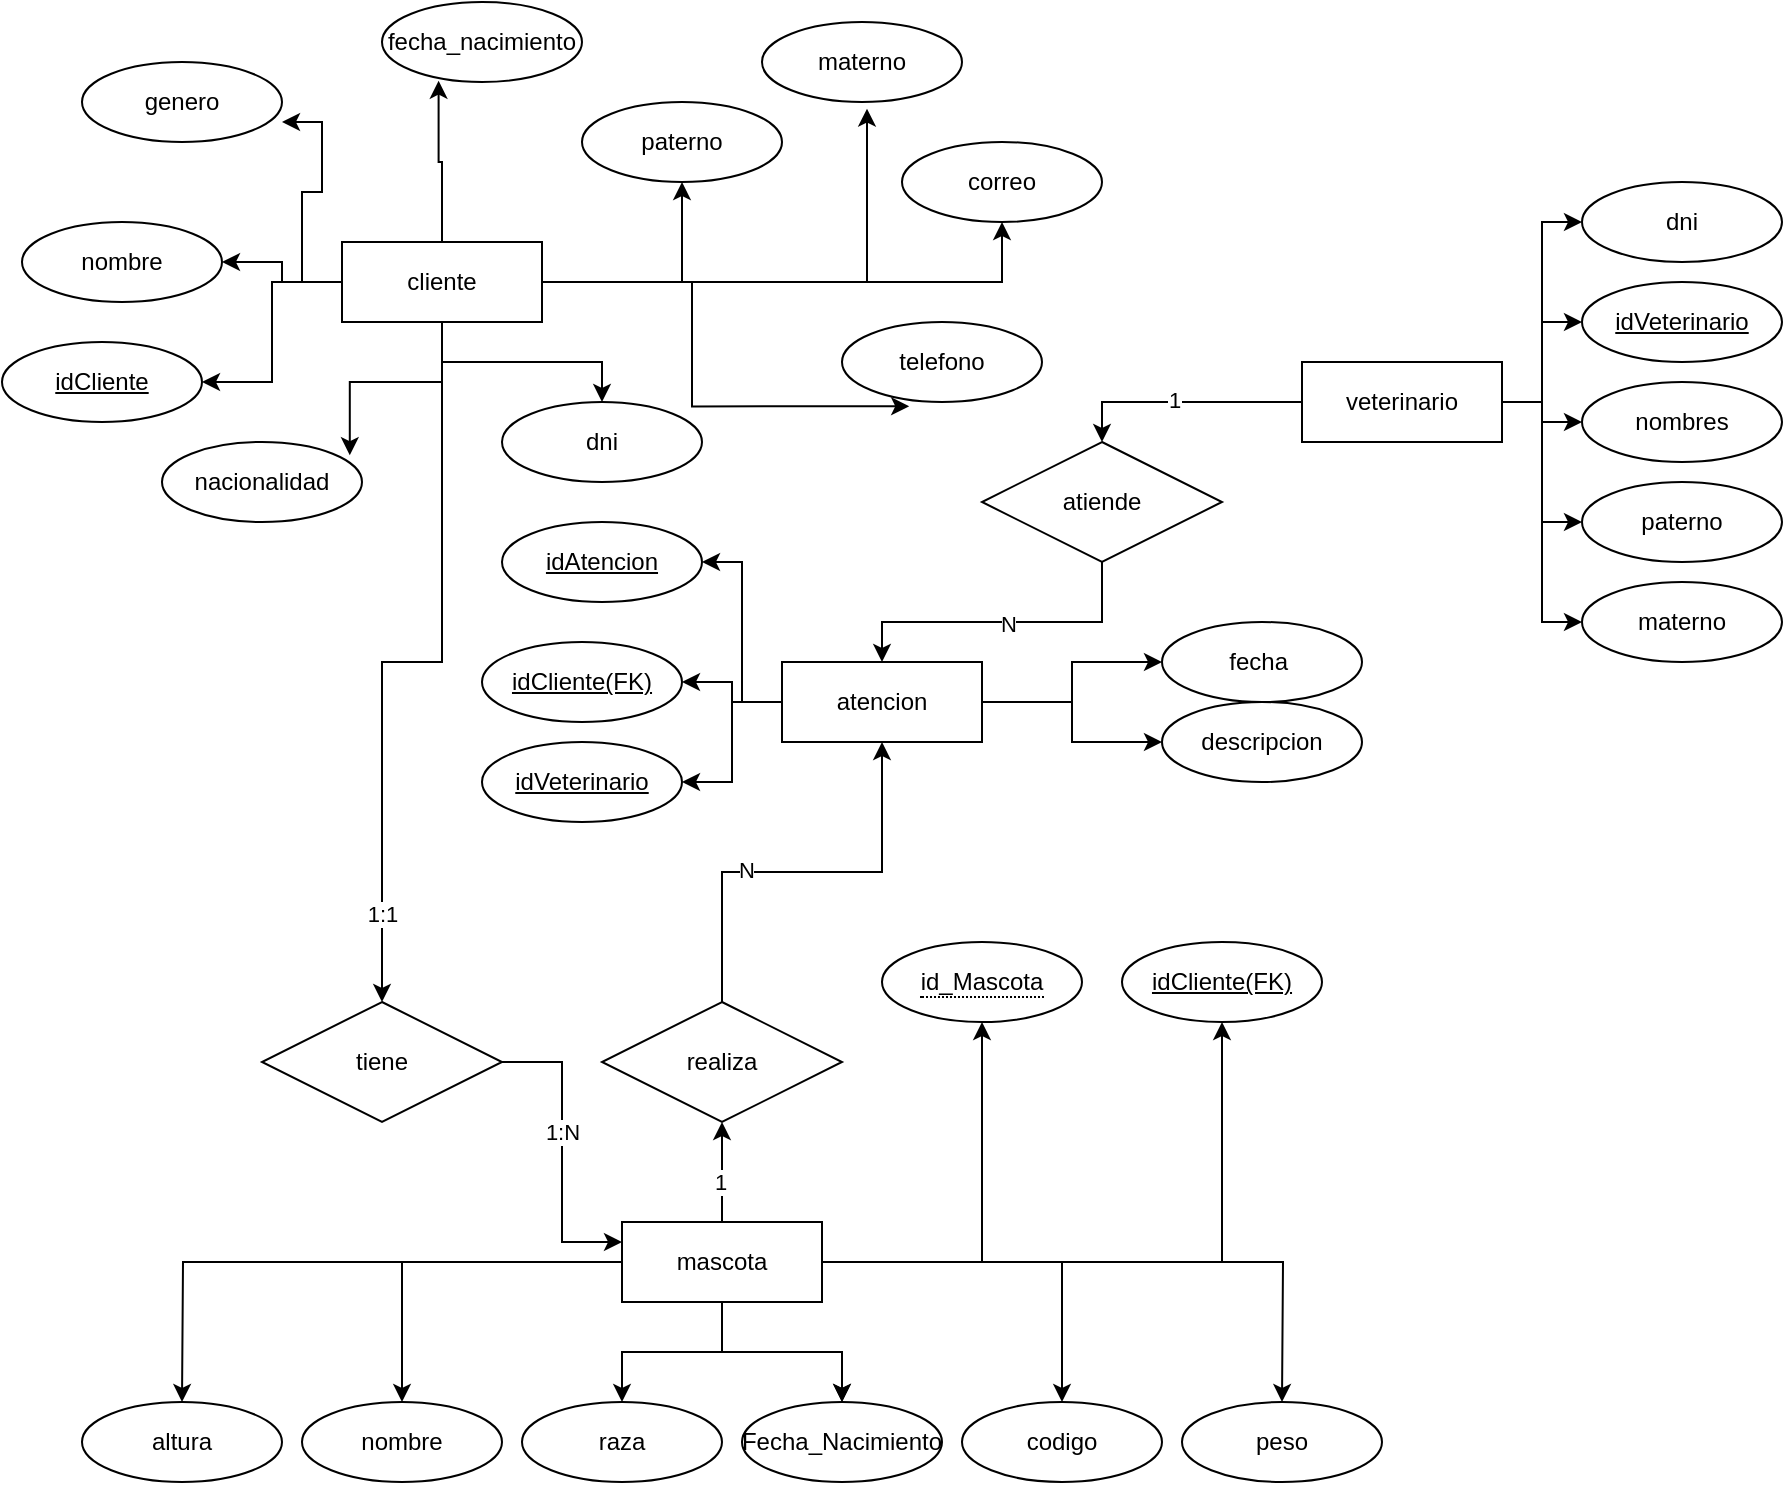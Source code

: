 <mxfile version="24.1.0" type="github">
  <diagram id="R2lEEEUBdFMjLlhIrx00" name="Page-1">
    <mxGraphModel dx="1912" dy="1029" grid="1" gridSize="10" guides="1" tooltips="1" connect="1" arrows="1" fold="1" page="1" pageScale="1" pageWidth="850" pageHeight="1100" math="0" shadow="0" extFonts="Permanent Marker^https://fonts.googleapis.com/css?family=Permanent+Marker">
      <root>
        <mxCell id="0" />
        <mxCell id="1" parent="0" />
        <mxCell id="CuKBz9c4DslQXSUQp4ic-16" style="edgeStyle=orthogonalEdgeStyle;rounded=0;orthogonalLoop=1;jettySize=auto;html=1;" edge="1" parent="1" source="CuKBz9c4DslQXSUQp4ic-1" target="CuKBz9c4DslQXSUQp4ic-6">
          <mxGeometry relative="1" as="geometry" />
        </mxCell>
        <mxCell id="CuKBz9c4DslQXSUQp4ic-17" style="edgeStyle=orthogonalEdgeStyle;rounded=0;orthogonalLoop=1;jettySize=auto;html=1;" edge="1" parent="1" source="CuKBz9c4DslQXSUQp4ic-1" target="CuKBz9c4DslQXSUQp4ic-2">
          <mxGeometry relative="1" as="geometry" />
        </mxCell>
        <mxCell id="CuKBz9c4DslQXSUQp4ic-28" style="edgeStyle=orthogonalEdgeStyle;rounded=0;orthogonalLoop=1;jettySize=auto;html=1;entryX=0.5;entryY=1;entryDx=0;entryDy=0;" edge="1" parent="1" source="CuKBz9c4DslQXSUQp4ic-1" target="CuKBz9c4DslQXSUQp4ic-26">
          <mxGeometry relative="1" as="geometry" />
        </mxCell>
        <mxCell id="CuKBz9c4DslQXSUQp4ic-31" style="edgeStyle=orthogonalEdgeStyle;rounded=0;orthogonalLoop=1;jettySize=auto;html=1;entryX=1;entryY=0.5;entryDx=0;entryDy=0;" edge="1" parent="1" source="CuKBz9c4DslQXSUQp4ic-1" target="CuKBz9c4DslQXSUQp4ic-30">
          <mxGeometry relative="1" as="geometry" />
        </mxCell>
        <mxCell id="CuKBz9c4DslQXSUQp4ic-51" style="edgeStyle=orthogonalEdgeStyle;rounded=0;orthogonalLoop=1;jettySize=auto;html=1;entryX=0.5;entryY=0;entryDx=0;entryDy=0;" edge="1" parent="1" source="CuKBz9c4DslQXSUQp4ic-1" target="CuKBz9c4DslQXSUQp4ic-49">
          <mxGeometry relative="1" as="geometry" />
        </mxCell>
        <mxCell id="CuKBz9c4DslQXSUQp4ic-53" value="1:1" style="edgeLabel;html=1;align=center;verticalAlign=middle;resizable=0;points=[];" vertex="1" connectable="0" parent="CuKBz9c4DslQXSUQp4ic-51">
          <mxGeometry x="0.765" y="1" relative="1" as="geometry">
            <mxPoint x="-1" y="-1" as="offset" />
          </mxGeometry>
        </mxCell>
        <mxCell id="CuKBz9c4DslQXSUQp4ic-52" style="edgeStyle=orthogonalEdgeStyle;rounded=0;orthogonalLoop=1;jettySize=auto;html=1;entryX=0.5;entryY=0;entryDx=0;entryDy=0;" edge="1" parent="1" source="CuKBz9c4DslQXSUQp4ic-1" target="CuKBz9c4DslQXSUQp4ic-4">
          <mxGeometry relative="1" as="geometry" />
        </mxCell>
        <mxCell id="CuKBz9c4DslQXSUQp4ic-1" value="cliente" style="whiteSpace=wrap;html=1;align=center;" vertex="1" parent="1">
          <mxGeometry x="180" y="310" width="100" height="40" as="geometry" />
        </mxCell>
        <mxCell id="CuKBz9c4DslQXSUQp4ic-2" value="nombre" style="ellipse;whiteSpace=wrap;html=1;align=center;" vertex="1" parent="1">
          <mxGeometry x="20" y="300" width="100" height="40" as="geometry" />
        </mxCell>
        <mxCell id="CuKBz9c4DslQXSUQp4ic-3" value="fecha_nacimiento" style="ellipse;whiteSpace=wrap;html=1;align=center;" vertex="1" parent="1">
          <mxGeometry x="200" y="190" width="100" height="40" as="geometry" />
        </mxCell>
        <mxCell id="CuKBz9c4DslQXSUQp4ic-4" value="dni" style="ellipse;whiteSpace=wrap;html=1;align=center;" vertex="1" parent="1">
          <mxGeometry x="260" y="390" width="100" height="40" as="geometry" />
        </mxCell>
        <mxCell id="CuKBz9c4DslQXSUQp4ic-5" value="telefono" style="ellipse;whiteSpace=wrap;html=1;align=center;" vertex="1" parent="1">
          <mxGeometry x="430" y="350" width="100" height="40" as="geometry" />
        </mxCell>
        <mxCell id="CuKBz9c4DslQXSUQp4ic-6" value="correo" style="ellipse;whiteSpace=wrap;html=1;align=center;" vertex="1" parent="1">
          <mxGeometry x="460" y="260" width="100" height="40" as="geometry" />
        </mxCell>
        <mxCell id="CuKBz9c4DslQXSUQp4ic-7" value="genero" style="ellipse;whiteSpace=wrap;html=1;align=center;" vertex="1" parent="1">
          <mxGeometry x="50" y="220" width="100" height="40" as="geometry" />
        </mxCell>
        <mxCell id="CuKBz9c4DslQXSUQp4ic-8" value="nacionalidad" style="ellipse;whiteSpace=wrap;html=1;align=center;" vertex="1" parent="1">
          <mxGeometry x="90" y="410" width="100" height="40" as="geometry" />
        </mxCell>
        <mxCell id="CuKBz9c4DslQXSUQp4ic-15" style="edgeStyle=orthogonalEdgeStyle;rounded=0;orthogonalLoop=1;jettySize=auto;html=1;entryX=0.283;entryY=0.984;entryDx=0;entryDy=0;entryPerimeter=0;" edge="1" parent="1" source="CuKBz9c4DslQXSUQp4ic-1" target="CuKBz9c4DslQXSUQp4ic-3">
          <mxGeometry relative="1" as="geometry" />
        </mxCell>
        <mxCell id="CuKBz9c4DslQXSUQp4ic-19" style="edgeStyle=orthogonalEdgeStyle;rounded=0;orthogonalLoop=1;jettySize=auto;html=1;entryX=0.336;entryY=1.054;entryDx=0;entryDy=0;entryPerimeter=0;" edge="1" parent="1" source="CuKBz9c4DslQXSUQp4ic-1" target="CuKBz9c4DslQXSUQp4ic-5">
          <mxGeometry relative="1" as="geometry" />
        </mxCell>
        <mxCell id="CuKBz9c4DslQXSUQp4ic-20" style="edgeStyle=orthogonalEdgeStyle;rounded=0;orthogonalLoop=1;jettySize=auto;html=1;entryX=1;entryY=0.75;entryDx=0;entryDy=0;entryPerimeter=0;" edge="1" parent="1" source="CuKBz9c4DslQXSUQp4ic-1" target="CuKBz9c4DslQXSUQp4ic-7">
          <mxGeometry relative="1" as="geometry" />
        </mxCell>
        <mxCell id="CuKBz9c4DslQXSUQp4ic-21" style="edgeStyle=orthogonalEdgeStyle;rounded=0;orthogonalLoop=1;jettySize=auto;html=1;entryX=0.939;entryY=0.165;entryDx=0;entryDy=0;entryPerimeter=0;" edge="1" parent="1" source="CuKBz9c4DslQXSUQp4ic-1" target="CuKBz9c4DslQXSUQp4ic-8">
          <mxGeometry relative="1" as="geometry" />
        </mxCell>
        <mxCell id="CuKBz9c4DslQXSUQp4ic-26" value="paterno" style="ellipse;whiteSpace=wrap;html=1;align=center;" vertex="1" parent="1">
          <mxGeometry x="300" y="240" width="100" height="40" as="geometry" />
        </mxCell>
        <mxCell id="CuKBz9c4DslQXSUQp4ic-27" value="materno" style="ellipse;whiteSpace=wrap;html=1;align=center;" vertex="1" parent="1">
          <mxGeometry x="390" y="200" width="100" height="40" as="geometry" />
        </mxCell>
        <mxCell id="CuKBz9c4DslQXSUQp4ic-29" style="edgeStyle=orthogonalEdgeStyle;rounded=0;orthogonalLoop=1;jettySize=auto;html=1;entryX=0.525;entryY=1.083;entryDx=0;entryDy=0;entryPerimeter=0;" edge="1" parent="1" source="CuKBz9c4DslQXSUQp4ic-1" target="CuKBz9c4DslQXSUQp4ic-27">
          <mxGeometry relative="1" as="geometry" />
        </mxCell>
        <mxCell id="CuKBz9c4DslQXSUQp4ic-30" value="idCliente" style="ellipse;whiteSpace=wrap;html=1;align=center;fontStyle=4;" vertex="1" parent="1">
          <mxGeometry x="10" y="360" width="100" height="40" as="geometry" />
        </mxCell>
        <mxCell id="CuKBz9c4DslQXSUQp4ic-39" value="" style="edgeStyle=orthogonalEdgeStyle;rounded=0;orthogonalLoop=1;jettySize=auto;html=1;" edge="1" parent="1" source="CuKBz9c4DslQXSUQp4ic-32" target="CuKBz9c4DslQXSUQp4ic-37">
          <mxGeometry relative="1" as="geometry" />
        </mxCell>
        <mxCell id="CuKBz9c4DslQXSUQp4ic-40" style="edgeStyle=orthogonalEdgeStyle;rounded=0;orthogonalLoop=1;jettySize=auto;html=1;" edge="1" parent="1" source="CuKBz9c4DslQXSUQp4ic-32" target="CuKBz9c4DslQXSUQp4ic-36">
          <mxGeometry relative="1" as="geometry" />
        </mxCell>
        <mxCell id="CuKBz9c4DslQXSUQp4ic-41" style="edgeStyle=orthogonalEdgeStyle;rounded=0;orthogonalLoop=1;jettySize=auto;html=1;entryX=0.5;entryY=0;entryDx=0;entryDy=0;" edge="1" parent="1" source="CuKBz9c4DslQXSUQp4ic-32" target="CuKBz9c4DslQXSUQp4ic-38">
          <mxGeometry relative="1" as="geometry" />
        </mxCell>
        <mxCell id="CuKBz9c4DslQXSUQp4ic-42" style="edgeStyle=orthogonalEdgeStyle;rounded=0;orthogonalLoop=1;jettySize=auto;html=1;entryX=0.5;entryY=1;entryDx=0;entryDy=0;" edge="1" parent="1" source="CuKBz9c4DslQXSUQp4ic-32" target="CuKBz9c4DslQXSUQp4ic-35">
          <mxGeometry relative="1" as="geometry" />
        </mxCell>
        <mxCell id="CuKBz9c4DslQXSUQp4ic-43" value="" style="edgeStyle=orthogonalEdgeStyle;rounded=0;orthogonalLoop=1;jettySize=auto;html=1;" edge="1" parent="1" source="CuKBz9c4DslQXSUQp4ic-32" target="CuKBz9c4DslQXSUQp4ic-37">
          <mxGeometry relative="1" as="geometry" />
        </mxCell>
        <mxCell id="CuKBz9c4DslQXSUQp4ic-46" style="edgeStyle=orthogonalEdgeStyle;rounded=0;orthogonalLoop=1;jettySize=auto;html=1;" edge="1" parent="1" source="CuKBz9c4DslQXSUQp4ic-32">
          <mxGeometry relative="1" as="geometry">
            <mxPoint x="100" y="890" as="targetPoint" />
          </mxGeometry>
        </mxCell>
        <mxCell id="CuKBz9c4DslQXSUQp4ic-47" style="edgeStyle=orthogonalEdgeStyle;rounded=0;orthogonalLoop=1;jettySize=auto;html=1;" edge="1" parent="1" source="CuKBz9c4DslQXSUQp4ic-32">
          <mxGeometry relative="1" as="geometry">
            <mxPoint x="650" y="890" as="targetPoint" />
          </mxGeometry>
        </mxCell>
        <mxCell id="CuKBz9c4DslQXSUQp4ic-61" style="edgeStyle=orthogonalEdgeStyle;rounded=0;orthogonalLoop=1;jettySize=auto;html=1;entryX=0.5;entryY=1;entryDx=0;entryDy=0;" edge="1" parent="1" source="CuKBz9c4DslQXSUQp4ic-32" target="CuKBz9c4DslQXSUQp4ic-60">
          <mxGeometry relative="1" as="geometry" />
        </mxCell>
        <mxCell id="CuKBz9c4DslQXSUQp4ic-62" style="edgeStyle=orthogonalEdgeStyle;rounded=0;orthogonalLoop=1;jettySize=auto;html=1;entryX=0.5;entryY=1;entryDx=0;entryDy=0;" edge="1" parent="1" source="CuKBz9c4DslQXSUQp4ic-32" target="CuKBz9c4DslQXSUQp4ic-33">
          <mxGeometry relative="1" as="geometry" />
        </mxCell>
        <mxCell id="CuKBz9c4DslQXSUQp4ic-92" style="edgeStyle=orthogonalEdgeStyle;rounded=0;orthogonalLoop=1;jettySize=auto;html=1;entryX=0.5;entryY=1;entryDx=0;entryDy=0;" edge="1" parent="1" source="CuKBz9c4DslQXSUQp4ic-32" target="CuKBz9c4DslQXSUQp4ic-90">
          <mxGeometry relative="1" as="geometry" />
        </mxCell>
        <mxCell id="CuKBz9c4DslQXSUQp4ic-93" value="1" style="edgeLabel;html=1;align=center;verticalAlign=middle;resizable=0;points=[];" vertex="1" connectable="0" parent="CuKBz9c4DslQXSUQp4ic-92">
          <mxGeometry x="-0.203" y="1" relative="1" as="geometry">
            <mxPoint as="offset" />
          </mxGeometry>
        </mxCell>
        <mxCell id="CuKBz9c4DslQXSUQp4ic-32" value="mascota" style="whiteSpace=wrap;html=1;align=center;" vertex="1" parent="1">
          <mxGeometry x="320" y="800" width="100" height="40" as="geometry" />
        </mxCell>
        <mxCell id="CuKBz9c4DslQXSUQp4ic-33" value="&lt;span style=&quot;border-bottom: 1px dotted&quot;&gt;id_Mascota&lt;/span&gt;" style="ellipse;whiteSpace=wrap;html=1;align=center;" vertex="1" parent="1">
          <mxGeometry x="450" y="660" width="100" height="40" as="geometry" />
        </mxCell>
        <mxCell id="CuKBz9c4DslQXSUQp4ic-35" value="nombre" style="ellipse;whiteSpace=wrap;html=1;align=center;direction=west;" vertex="1" parent="1">
          <mxGeometry x="160" y="890" width="100" height="40" as="geometry" />
        </mxCell>
        <mxCell id="CuKBz9c4DslQXSUQp4ic-36" value="raza" style="ellipse;whiteSpace=wrap;html=1;align=center;" vertex="1" parent="1">
          <mxGeometry x="270" y="890" width="100" height="40" as="geometry" />
        </mxCell>
        <mxCell id="CuKBz9c4DslQXSUQp4ic-37" value="Fecha_Nacimiento" style="ellipse;whiteSpace=wrap;html=1;align=center;direction=west;" vertex="1" parent="1">
          <mxGeometry x="380" y="890" width="100" height="40" as="geometry" />
        </mxCell>
        <mxCell id="CuKBz9c4DslQXSUQp4ic-38" value="codigo" style="ellipse;whiteSpace=wrap;html=1;align=center;" vertex="1" parent="1">
          <mxGeometry x="490" y="890" width="100" height="40" as="geometry" />
        </mxCell>
        <mxCell id="CuKBz9c4DslQXSUQp4ic-44" value="altura" style="ellipse;whiteSpace=wrap;html=1;align=center;" vertex="1" parent="1">
          <mxGeometry x="50" y="890" width="100" height="40" as="geometry" />
        </mxCell>
        <mxCell id="CuKBz9c4DslQXSUQp4ic-45" value="peso" style="ellipse;whiteSpace=wrap;html=1;align=center;" vertex="1" parent="1">
          <mxGeometry x="600" y="890" width="100" height="40" as="geometry" />
        </mxCell>
        <mxCell id="CuKBz9c4DslQXSUQp4ic-50" style="edgeStyle=orthogonalEdgeStyle;rounded=0;orthogonalLoop=1;jettySize=auto;html=1;entryX=0;entryY=0.25;entryDx=0;entryDy=0;" edge="1" parent="1" source="CuKBz9c4DslQXSUQp4ic-49" target="CuKBz9c4DslQXSUQp4ic-32">
          <mxGeometry relative="1" as="geometry" />
        </mxCell>
        <mxCell id="CuKBz9c4DslQXSUQp4ic-59" value="1:N" style="edgeLabel;html=1;align=center;verticalAlign=middle;resizable=0;points=[];" vertex="1" connectable="0" parent="CuKBz9c4DslQXSUQp4ic-50">
          <mxGeometry x="-0.135" relative="1" as="geometry">
            <mxPoint as="offset" />
          </mxGeometry>
        </mxCell>
        <mxCell id="CuKBz9c4DslQXSUQp4ic-49" value="tiene" style="shape=rhombus;perimeter=rhombusPerimeter;whiteSpace=wrap;html=1;align=center;" vertex="1" parent="1">
          <mxGeometry x="140" y="690" width="120" height="60" as="geometry" />
        </mxCell>
        <mxCell id="CuKBz9c4DslQXSUQp4ic-60" value="idCliente(FK)" style="ellipse;whiteSpace=wrap;html=1;align=center;fontStyle=4;" vertex="1" parent="1">
          <mxGeometry x="570" y="660" width="100" height="40" as="geometry" />
        </mxCell>
        <mxCell id="CuKBz9c4DslQXSUQp4ic-78" style="edgeStyle=orthogonalEdgeStyle;rounded=0;orthogonalLoop=1;jettySize=auto;html=1;entryX=0;entryY=0.5;entryDx=0;entryDy=0;" edge="1" parent="1" source="CuKBz9c4DslQXSUQp4ic-64" target="CuKBz9c4DslQXSUQp4ic-76">
          <mxGeometry relative="1" as="geometry" />
        </mxCell>
        <mxCell id="CuKBz9c4DslQXSUQp4ic-79" style="edgeStyle=orthogonalEdgeStyle;rounded=0;orthogonalLoop=1;jettySize=auto;html=1;entryX=0;entryY=0.5;entryDx=0;entryDy=0;" edge="1" parent="1" source="CuKBz9c4DslQXSUQp4ic-64" target="CuKBz9c4DslQXSUQp4ic-75">
          <mxGeometry relative="1" as="geometry" />
        </mxCell>
        <mxCell id="CuKBz9c4DslQXSUQp4ic-80" style="edgeStyle=orthogonalEdgeStyle;rounded=0;orthogonalLoop=1;jettySize=auto;html=1;entryX=0;entryY=0.5;entryDx=0;entryDy=0;" edge="1" parent="1" source="CuKBz9c4DslQXSUQp4ic-64" target="CuKBz9c4DslQXSUQp4ic-74">
          <mxGeometry relative="1" as="geometry" />
        </mxCell>
        <mxCell id="CuKBz9c4DslQXSUQp4ic-82" style="edgeStyle=orthogonalEdgeStyle;rounded=0;orthogonalLoop=1;jettySize=auto;html=1;entryX=0;entryY=0.5;entryDx=0;entryDy=0;" edge="1" parent="1" source="CuKBz9c4DslQXSUQp4ic-64" target="CuKBz9c4DslQXSUQp4ic-65">
          <mxGeometry relative="1" as="geometry" />
        </mxCell>
        <mxCell id="CuKBz9c4DslQXSUQp4ic-83" style="edgeStyle=orthogonalEdgeStyle;rounded=0;orthogonalLoop=1;jettySize=auto;html=1;entryX=0;entryY=0.5;entryDx=0;entryDy=0;" edge="1" parent="1" source="CuKBz9c4DslQXSUQp4ic-64" target="CuKBz9c4DslQXSUQp4ic-77">
          <mxGeometry relative="1" as="geometry" />
        </mxCell>
        <mxCell id="CuKBz9c4DslQXSUQp4ic-96" style="edgeStyle=orthogonalEdgeStyle;rounded=0;orthogonalLoop=1;jettySize=auto;html=1;entryX=0.5;entryY=0;entryDx=0;entryDy=0;" edge="1" parent="1" source="CuKBz9c4DslQXSUQp4ic-64" target="CuKBz9c4DslQXSUQp4ic-91">
          <mxGeometry relative="1" as="geometry" />
        </mxCell>
        <mxCell id="CuKBz9c4DslQXSUQp4ic-97" value="1" style="edgeLabel;html=1;align=center;verticalAlign=middle;resizable=0;points=[];" vertex="1" connectable="0" parent="CuKBz9c4DslQXSUQp4ic-96">
          <mxGeometry x="0.072" y="-1" relative="1" as="geometry">
            <mxPoint as="offset" />
          </mxGeometry>
        </mxCell>
        <mxCell id="CuKBz9c4DslQXSUQp4ic-64" value="veterinario" style="whiteSpace=wrap;html=1;align=center;" vertex="1" parent="1">
          <mxGeometry x="660" y="370" width="100" height="40" as="geometry" />
        </mxCell>
        <mxCell id="CuKBz9c4DslQXSUQp4ic-65" value="nombres" style="ellipse;whiteSpace=wrap;html=1;align=center;" vertex="1" parent="1">
          <mxGeometry x="800" y="380" width="100" height="40" as="geometry" />
        </mxCell>
        <mxCell id="CuKBz9c4DslQXSUQp4ic-74" value="paterno" style="ellipse;whiteSpace=wrap;html=1;align=center;" vertex="1" parent="1">
          <mxGeometry x="800" y="430" width="100" height="40" as="geometry" />
        </mxCell>
        <mxCell id="CuKBz9c4DslQXSUQp4ic-75" value="materno" style="ellipse;whiteSpace=wrap;html=1;align=center;" vertex="1" parent="1">
          <mxGeometry x="800" y="480" width="100" height="40" as="geometry" />
        </mxCell>
        <mxCell id="CuKBz9c4DslQXSUQp4ic-76" value="dni" style="ellipse;whiteSpace=wrap;html=1;align=center;" vertex="1" parent="1">
          <mxGeometry x="800" y="280" width="100" height="40" as="geometry" />
        </mxCell>
        <mxCell id="CuKBz9c4DslQXSUQp4ic-77" value="idVeterinario" style="ellipse;whiteSpace=wrap;html=1;align=center;fontStyle=4;" vertex="1" parent="1">
          <mxGeometry x="800" y="330" width="100" height="40" as="geometry" />
        </mxCell>
        <mxCell id="CuKBz9c4DslQXSUQp4ic-101" style="edgeStyle=orthogonalEdgeStyle;rounded=0;orthogonalLoop=1;jettySize=auto;html=1;entryX=1;entryY=0.5;entryDx=0;entryDy=0;" edge="1" parent="1" source="CuKBz9c4DslQXSUQp4ic-89" target="CuKBz9c4DslQXSUQp4ic-100">
          <mxGeometry relative="1" as="geometry" />
        </mxCell>
        <mxCell id="CuKBz9c4DslQXSUQp4ic-103" style="edgeStyle=orthogonalEdgeStyle;rounded=0;orthogonalLoop=1;jettySize=auto;html=1;entryX=1;entryY=0.5;entryDx=0;entryDy=0;" edge="1" parent="1" source="CuKBz9c4DslQXSUQp4ic-89" target="CuKBz9c4DslQXSUQp4ic-102">
          <mxGeometry relative="1" as="geometry" />
        </mxCell>
        <mxCell id="CuKBz9c4DslQXSUQp4ic-105" style="edgeStyle=orthogonalEdgeStyle;rounded=0;orthogonalLoop=1;jettySize=auto;html=1;entryX=1;entryY=0.5;entryDx=0;entryDy=0;" edge="1" parent="1" source="CuKBz9c4DslQXSUQp4ic-89" target="CuKBz9c4DslQXSUQp4ic-104">
          <mxGeometry relative="1" as="geometry" />
        </mxCell>
        <mxCell id="CuKBz9c4DslQXSUQp4ic-108" style="edgeStyle=orthogonalEdgeStyle;rounded=0;orthogonalLoop=1;jettySize=auto;html=1;entryX=0;entryY=0.5;entryDx=0;entryDy=0;" edge="1" parent="1" source="CuKBz9c4DslQXSUQp4ic-89" target="CuKBz9c4DslQXSUQp4ic-106">
          <mxGeometry relative="1" as="geometry" />
        </mxCell>
        <mxCell id="CuKBz9c4DslQXSUQp4ic-110" style="edgeStyle=orthogonalEdgeStyle;rounded=0;orthogonalLoop=1;jettySize=auto;html=1;entryX=0;entryY=0.5;entryDx=0;entryDy=0;" edge="1" parent="1" source="CuKBz9c4DslQXSUQp4ic-89" target="CuKBz9c4DslQXSUQp4ic-107">
          <mxGeometry relative="1" as="geometry" />
        </mxCell>
        <mxCell id="CuKBz9c4DslQXSUQp4ic-89" value="atencion" style="whiteSpace=wrap;html=1;align=center;" vertex="1" parent="1">
          <mxGeometry x="400" y="520" width="100" height="40" as="geometry" />
        </mxCell>
        <mxCell id="CuKBz9c4DslQXSUQp4ic-94" style="edgeStyle=orthogonalEdgeStyle;rounded=0;orthogonalLoop=1;jettySize=auto;html=1;entryX=0.5;entryY=1;entryDx=0;entryDy=0;" edge="1" parent="1" source="CuKBz9c4DslQXSUQp4ic-90" target="CuKBz9c4DslQXSUQp4ic-89">
          <mxGeometry relative="1" as="geometry" />
        </mxCell>
        <mxCell id="CuKBz9c4DslQXSUQp4ic-95" value="N" style="edgeLabel;html=1;align=center;verticalAlign=middle;resizable=0;points=[];" vertex="1" connectable="0" parent="CuKBz9c4DslQXSUQp4ic-94">
          <mxGeometry x="-0.271" y="1" relative="1" as="geometry">
            <mxPoint as="offset" />
          </mxGeometry>
        </mxCell>
        <mxCell id="CuKBz9c4DslQXSUQp4ic-90" value="realiza" style="shape=rhombus;perimeter=rhombusPerimeter;whiteSpace=wrap;html=1;align=center;" vertex="1" parent="1">
          <mxGeometry x="310" y="690" width="120" height="60" as="geometry" />
        </mxCell>
        <mxCell id="CuKBz9c4DslQXSUQp4ic-98" style="edgeStyle=orthogonalEdgeStyle;rounded=0;orthogonalLoop=1;jettySize=auto;html=1;entryX=0.5;entryY=0;entryDx=0;entryDy=0;" edge="1" parent="1" source="CuKBz9c4DslQXSUQp4ic-91" target="CuKBz9c4DslQXSUQp4ic-89">
          <mxGeometry relative="1" as="geometry">
            <Array as="points">
              <mxPoint x="560" y="500" />
              <mxPoint x="450" y="500" />
            </Array>
          </mxGeometry>
        </mxCell>
        <mxCell id="CuKBz9c4DslQXSUQp4ic-99" value="N" style="edgeLabel;html=1;align=center;verticalAlign=middle;resizable=0;points=[];" vertex="1" connectable="0" parent="CuKBz9c4DslQXSUQp4ic-98">
          <mxGeometry x="-0.031" y="1" relative="1" as="geometry">
            <mxPoint as="offset" />
          </mxGeometry>
        </mxCell>
        <mxCell id="CuKBz9c4DslQXSUQp4ic-91" value="atiende" style="shape=rhombus;perimeter=rhombusPerimeter;whiteSpace=wrap;html=1;align=center;" vertex="1" parent="1">
          <mxGeometry x="500" y="410" width="120" height="60" as="geometry" />
        </mxCell>
        <mxCell id="CuKBz9c4DslQXSUQp4ic-100" value="idAtencion" style="ellipse;whiteSpace=wrap;html=1;align=center;fontStyle=4;" vertex="1" parent="1">
          <mxGeometry x="260" y="450" width="100" height="40" as="geometry" />
        </mxCell>
        <mxCell id="CuKBz9c4DslQXSUQp4ic-102" value="idCliente(FK)" style="ellipse;whiteSpace=wrap;html=1;align=center;fontStyle=4;" vertex="1" parent="1">
          <mxGeometry x="250" y="510" width="100" height="40" as="geometry" />
        </mxCell>
        <mxCell id="CuKBz9c4DslQXSUQp4ic-104" value="idVeterinario" style="ellipse;whiteSpace=wrap;html=1;align=center;fontStyle=4;" vertex="1" parent="1">
          <mxGeometry x="250" y="560" width="100" height="40" as="geometry" />
        </mxCell>
        <mxCell id="CuKBz9c4DslQXSUQp4ic-106" value="fecha&amp;nbsp;" style="ellipse;whiteSpace=wrap;html=1;align=center;" vertex="1" parent="1">
          <mxGeometry x="590" y="500" width="100" height="40" as="geometry" />
        </mxCell>
        <mxCell id="CuKBz9c4DslQXSUQp4ic-107" value="descripcion" style="ellipse;whiteSpace=wrap;html=1;align=center;" vertex="1" parent="1">
          <mxGeometry x="590" y="540" width="100" height="40" as="geometry" />
        </mxCell>
      </root>
    </mxGraphModel>
  </diagram>
</mxfile>
